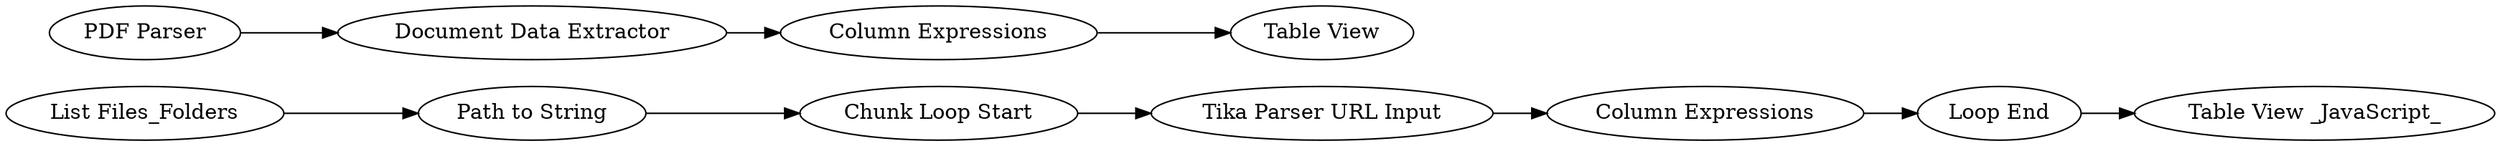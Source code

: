 digraph {
	"7561020310728392745_1295" [label="Column Expressions"]
	"7561020310728392745_1321" [label="Chunk Loop Start"]
	"7561020310728392745_1324" [label="Path to String"]
	"7561020310728392745_1327" [label="Table View _JavaScript_"]
	"7561020310728392745_1323" [label="List Files_Folders"]
	"7561020310728392745_26" [label="PDF Parser"]
	"7561020310728392745_1320" [label="Tika Parser URL Input"]
	"7561020310728392745_1301" [label="Table View"]
	"7561020310728392745_1326" [label="Column Expressions"]
	"7561020310728392745_28" [label="Document Data Extractor"]
	"7561020310728392745_1325" [label="Loop End"]
	"7561020310728392745_28" -> "7561020310728392745_1326"
	"7561020310728392745_1320" -> "7561020310728392745_1295"
	"7561020310728392745_1295" -> "7561020310728392745_1325"
	"7561020310728392745_1326" -> "7561020310728392745_1301"
	"7561020310728392745_1325" -> "7561020310728392745_1327"
	"7561020310728392745_1323" -> "7561020310728392745_1324"
	"7561020310728392745_26" -> "7561020310728392745_28"
	"7561020310728392745_1321" -> "7561020310728392745_1320"
	"7561020310728392745_1324" -> "7561020310728392745_1321"
	rankdir=LR
}
